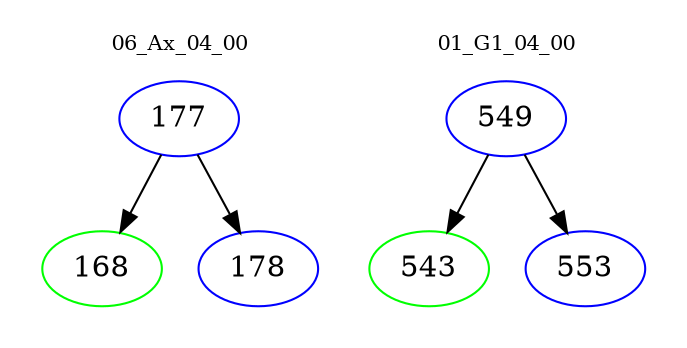 digraph{
subgraph cluster_0 {
color = white
label = "06_Ax_04_00";
fontsize=10;
T0_177 [label="177", color="blue"]
T0_177 -> T0_168 [color="black"]
T0_168 [label="168", color="green"]
T0_177 -> T0_178 [color="black"]
T0_178 [label="178", color="blue"]
}
subgraph cluster_1 {
color = white
label = "01_G1_04_00";
fontsize=10;
T1_549 [label="549", color="blue"]
T1_549 -> T1_543 [color="black"]
T1_543 [label="543", color="green"]
T1_549 -> T1_553 [color="black"]
T1_553 [label="553", color="blue"]
}
}
